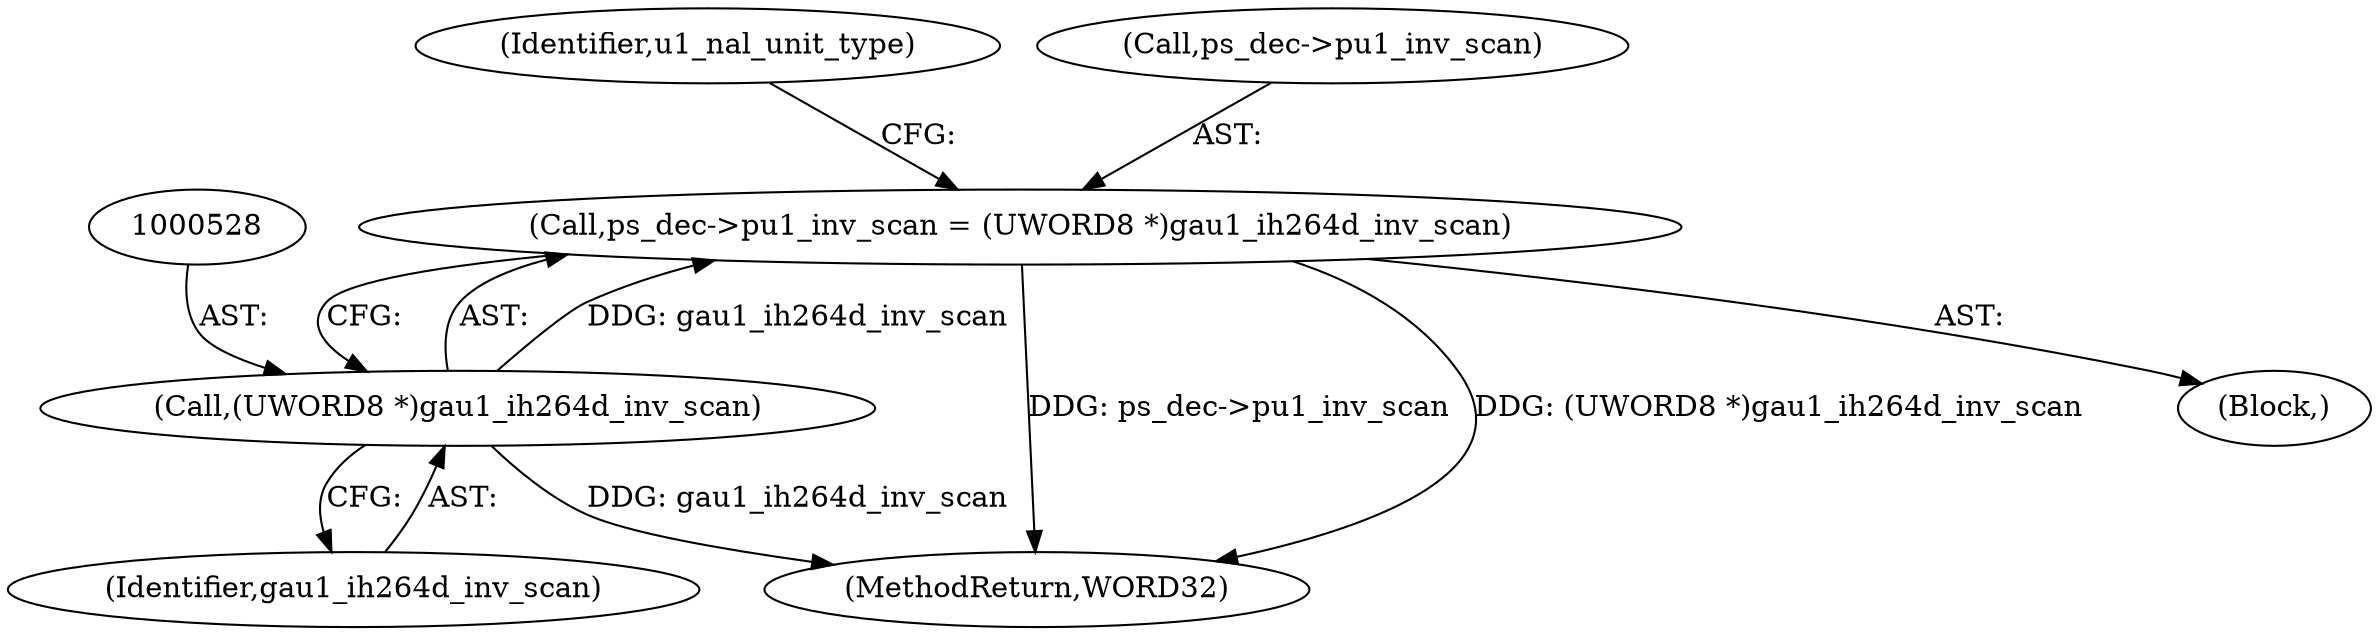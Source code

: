 digraph "0_Android_8b5fd8f24eba5dd19ab2f80ea11a9125aa882ae2@pointer" {
"1000523" [label="(Call,ps_dec->pu1_inv_scan = (UWORD8 *)gau1_ih264d_inv_scan)"];
"1000527" [label="(Call,(UWORD8 *)gau1_ih264d_inv_scan)"];
"1002544" [label="(MethodReturn,WORD32)"];
"1000531" [label="(Identifier,u1_nal_unit_type)"];
"1000523" [label="(Call,ps_dec->pu1_inv_scan = (UWORD8 *)gau1_ih264d_inv_scan)"];
"1000527" [label="(Call,(UWORD8 *)gau1_ih264d_inv_scan)"];
"1000516" [label="(Block,)"];
"1000529" [label="(Identifier,gau1_ih264d_inv_scan)"];
"1000524" [label="(Call,ps_dec->pu1_inv_scan)"];
"1000523" -> "1000516"  [label="AST: "];
"1000523" -> "1000527"  [label="CFG: "];
"1000524" -> "1000523"  [label="AST: "];
"1000527" -> "1000523"  [label="AST: "];
"1000531" -> "1000523"  [label="CFG: "];
"1000523" -> "1002544"  [label="DDG: ps_dec->pu1_inv_scan"];
"1000523" -> "1002544"  [label="DDG: (UWORD8 *)gau1_ih264d_inv_scan"];
"1000527" -> "1000523"  [label="DDG: gau1_ih264d_inv_scan"];
"1000527" -> "1000529"  [label="CFG: "];
"1000528" -> "1000527"  [label="AST: "];
"1000529" -> "1000527"  [label="AST: "];
"1000527" -> "1002544"  [label="DDG: gau1_ih264d_inv_scan"];
}
